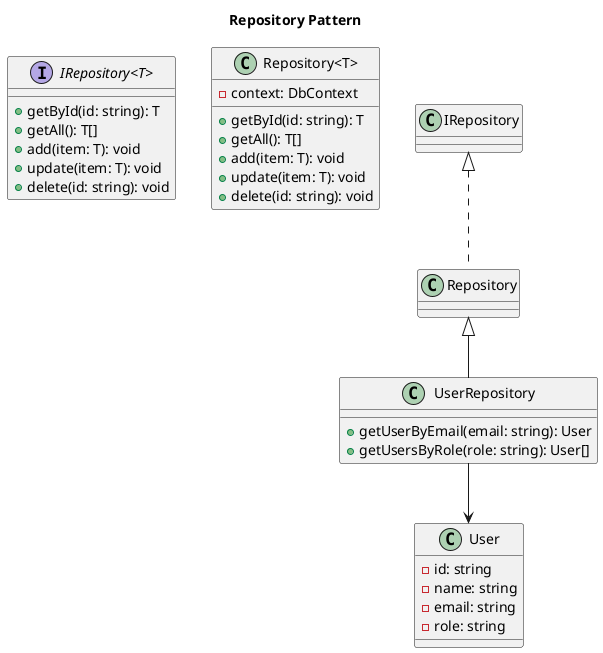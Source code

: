 @startuml Repository Pattern
title Repository Pattern

interface "IRepository<T>" {
  +getById(id: string): T
  +getAll(): T[]
  +add(item: T): void
  +update(item: T): void
  +delete(id: string): void
}

class "Repository<T>" {
  -context: DbContext
  +getById(id: string): T
  +getAll(): T[]
  +add(item: T): void
  +update(item: T): void
  +delete(id: string): void
}

class "UserRepository" {
  +getUserByEmail(email: string): User
  +getUsersByRole(role: string): User[]
}

class "User" {
  -id: string
  -name: string
  -email: string
  -role: string
}

IRepository <|.. Repository
Repository <|-- UserRepository
UserRepository --> User

@enduml